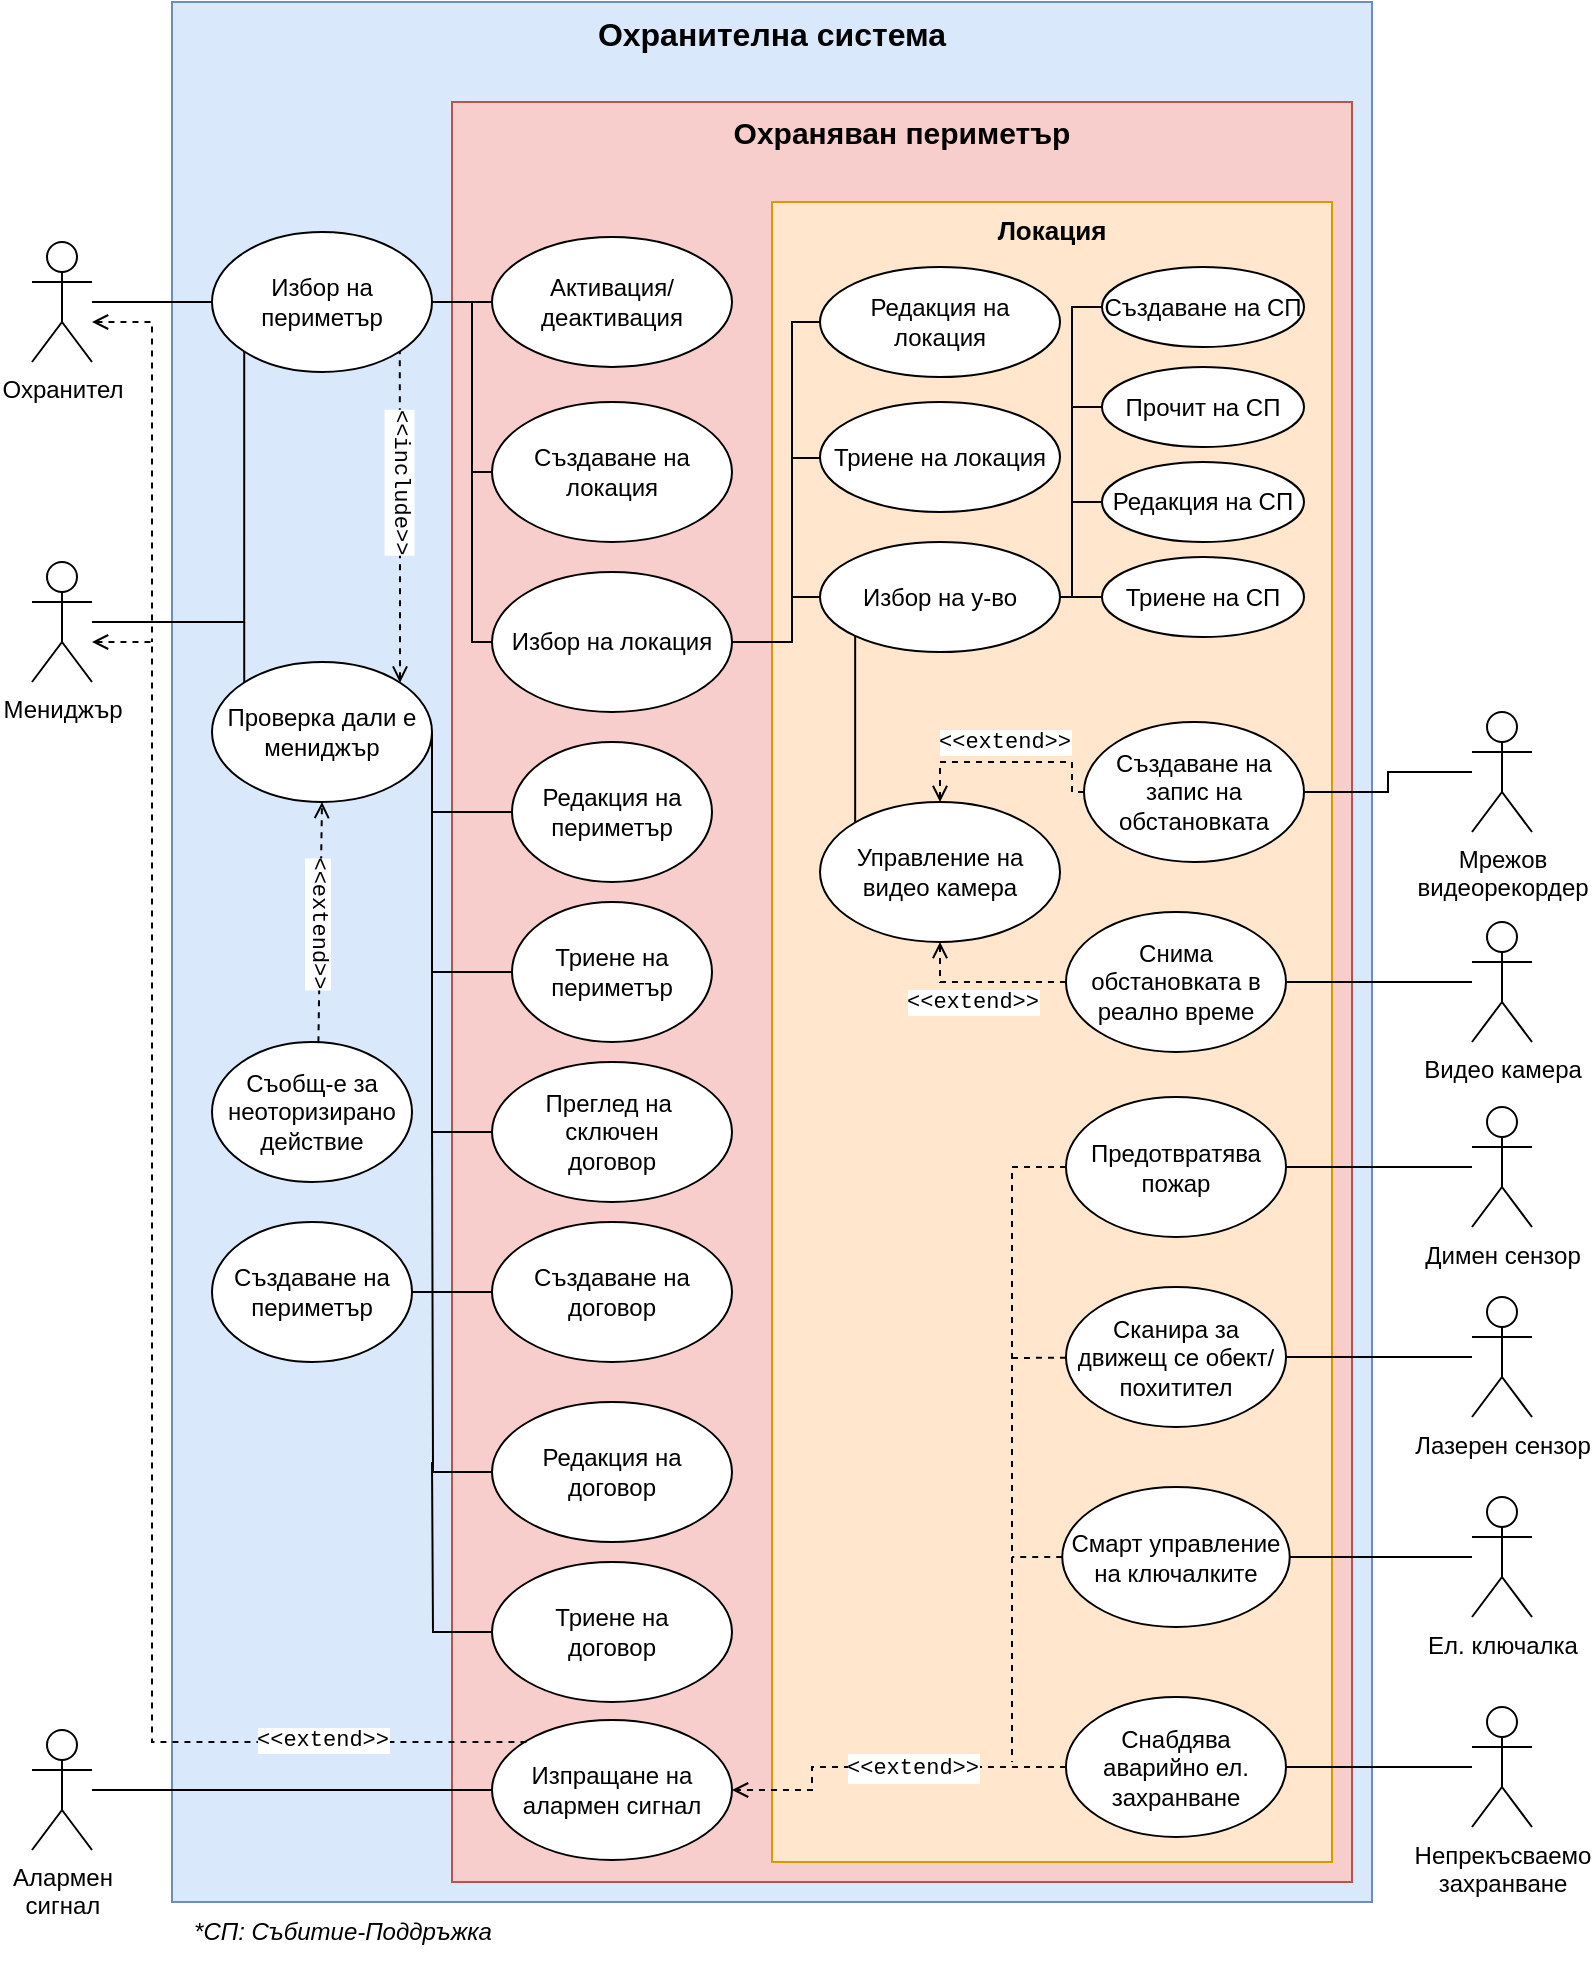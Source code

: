 <mxfile version="24.0.0" type="device">
  <diagram name="Page-1" id="30MqnBOIeB0xsz5yenpp">
    <mxGraphModel dx="565" dy="321" grid="1" gridSize="10" guides="1" tooltips="1" connect="1" arrows="1" fold="1" page="1" pageScale="1" pageWidth="827" pageHeight="1169" math="0" shadow="0">
      <root>
        <mxCell id="0" />
        <mxCell id="1" parent="0" />
        <mxCell id="JSNbP3Fe5mPufIV70ukt-9" value="Охранителна система" style="whiteSpace=wrap;html=1;verticalAlign=top;fillColor=#dae8fc;fillStyle=solid;fontStyle=1;fontSize=16;strokeColor=#6c8ebf;" parent="1" vertex="1">
          <mxGeometry x="90" y="240" width="600" height="950" as="geometry" />
        </mxCell>
        <mxCell id="JSNbP3Fe5mPufIV70ukt-3" style="edgeStyle=orthogonalEdgeStyle;rounded=0;orthogonalLoop=1;jettySize=auto;html=1;entryX=0;entryY=0.5;entryDx=0;entryDy=0;endArrow=none;endFill=0;" parent="1" source="JSNbP3Fe5mPufIV70ukt-1" target="JSNbP3Fe5mPufIV70ukt-2" edge="1">
          <mxGeometry relative="1" as="geometry" />
        </mxCell>
        <mxCell id="0wCp3PdVz0FUq_Zvzqtl-45" style="edgeStyle=orthogonalEdgeStyle;rounded=0;orthogonalLoop=1;jettySize=auto;html=1;endArrow=none;endFill=0;dashed=1;startArrow=open;startFill=0;" parent="1" source="JSNbP3Fe5mPufIV70ukt-1" edge="1">
          <mxGeometry relative="1" as="geometry">
            <mxPoint x="80" y="560" as="targetPoint" />
            <Array as="points">
              <mxPoint x="80" y="400" />
              <mxPoint x="80" y="550" />
            </Array>
          </mxGeometry>
        </mxCell>
        <mxCell id="JSNbP3Fe5mPufIV70ukt-1" value="Охранител" style="shape=umlActor;verticalLabelPosition=bottom;verticalAlign=top;html=1;outlineConnect=0;" parent="1" vertex="1">
          <mxGeometry x="20" y="360" width="30" height="60" as="geometry" />
        </mxCell>
        <mxCell id="JSNbP3Fe5mPufIV70ukt-2" value="Избор на периметър" style="ellipse;whiteSpace=wrap;html=1;" parent="1" vertex="1">
          <mxGeometry x="110" y="355" width="110" height="70" as="geometry" />
        </mxCell>
        <mxCell id="JSNbP3Fe5mPufIV70ukt-10" value="Видео камера" style="shape=umlActor;verticalLabelPosition=bottom;verticalAlign=top;html=1;outlineConnect=0;" parent="1" vertex="1">
          <mxGeometry x="740" y="700" width="30" height="60" as="geometry" />
        </mxCell>
        <mxCell id="JSNbP3Fe5mPufIV70ukt-13" value="Димен сензор" style="shape=umlActor;verticalLabelPosition=bottom;verticalAlign=top;html=1;outlineConnect=0;" parent="1" vertex="1">
          <mxGeometry x="740" y="792.5" width="30" height="60" as="geometry" />
        </mxCell>
        <mxCell id="JSNbP3Fe5mPufIV70ukt-14" value="Лазерен сензор" style="shape=umlActor;verticalLabelPosition=bottom;verticalAlign=top;html=1;outlineConnect=0;" parent="1" vertex="1">
          <mxGeometry x="740" y="887.5" width="30" height="60" as="geometry" />
        </mxCell>
        <mxCell id="0wCp3PdVz0FUq_Zvzqtl-89" style="edgeStyle=orthogonalEdgeStyle;rounded=0;orthogonalLoop=1;jettySize=auto;html=1;entryX=0;entryY=1;entryDx=0;entryDy=0;endArrow=none;endFill=0;" parent="1" source="JSNbP3Fe5mPufIV70ukt-17" target="JSNbP3Fe5mPufIV70ukt-2" edge="1">
          <mxGeometry relative="1" as="geometry">
            <mxPoint x="60" y="540" as="sourcePoint" />
          </mxGeometry>
        </mxCell>
        <mxCell id="JSNbP3Fe5mPufIV70ukt-17" value="Мениджър" style="shape=umlActor;verticalLabelPosition=bottom;verticalAlign=top;html=1;outlineConnect=0;" parent="1" vertex="1">
          <mxGeometry x="20" y="520" width="30" height="60" as="geometry" />
        </mxCell>
        <mxCell id="0wCp3PdVz0FUq_Zvzqtl-5" value="Охраняван периметър" style="whiteSpace=wrap;html=1;verticalAlign=top;fontStyle=1;fontSize=15;fillColor=#f8cecc;strokeColor=#b85450;" parent="1" vertex="1">
          <mxGeometry x="230" y="290" width="450" height="890" as="geometry" />
        </mxCell>
        <mxCell id="0wCp3PdVz0FUq_Zvzqtl-33" value="Локация" style="whiteSpace=wrap;html=1;fillColor=#ffe6cc;strokeColor=#d79b00;fontStyle=1;fontSize=13;verticalAlign=top;" parent="1" vertex="1">
          <mxGeometry x="390" y="340" width="280" height="830" as="geometry" />
        </mxCell>
        <mxCell id="0wCp3PdVz0FUq_Zvzqtl-35" style="edgeStyle=orthogonalEdgeStyle;rounded=0;orthogonalLoop=1;jettySize=auto;html=1;entryX=0.5;entryY=1;entryDx=0;entryDy=0;dashed=1;exitX=0;exitY=0.5;exitDx=0;exitDy=0;endArrow=open;endFill=0;" parent="1" source="0wCp3PdVz0FUq_Zvzqtl-7" target="0wCp3PdVz0FUq_Zvzqtl-32" edge="1">
          <mxGeometry relative="1" as="geometry" />
        </mxCell>
        <mxCell id="0wCp3PdVz0FUq_Zvzqtl-53" value="&amp;lt;&amp;lt;extend&amp;gt;&amp;gt;" style="edgeLabel;html=1;align=center;verticalAlign=middle;resizable=0;points=[];fontFamily=Courier New;" parent="0wCp3PdVz0FUq_Zvzqtl-35" vertex="1" connectable="0">
          <mxGeometry x="0.03" y="1" relative="1" as="geometry">
            <mxPoint x="-5" y="9" as="offset" />
          </mxGeometry>
        </mxCell>
        <mxCell id="0wCp3PdVz0FUq_Zvzqtl-7" value="Снима обстановката в реално време" style="ellipse;whiteSpace=wrap;html=1;" parent="1" vertex="1">
          <mxGeometry x="536.99" y="695" width="110" height="70" as="geometry" />
        </mxCell>
        <mxCell id="0wCp3PdVz0FUq_Zvzqtl-34" style="rounded=0;orthogonalLoop=1;jettySize=auto;html=1;entryX=0.5;entryY=0;entryDx=0;entryDy=0;dashed=1;endArrow=open;endFill=0;edgeStyle=orthogonalEdgeStyle;" parent="1" source="0wCp3PdVz0FUq_Zvzqtl-11" target="0wCp3PdVz0FUq_Zvzqtl-32" edge="1">
          <mxGeometry relative="1" as="geometry">
            <Array as="points">
              <mxPoint x="540" y="635" />
              <mxPoint x="540" y="620" />
              <mxPoint x="474" y="620" />
            </Array>
          </mxGeometry>
        </mxCell>
        <mxCell id="0wCp3PdVz0FUq_Zvzqtl-51" value="&amp;lt;&amp;lt;extend&amp;gt;&amp;gt;" style="edgeLabel;html=1;align=center;verticalAlign=middle;resizable=0;points=[];fontFamily=Courier New;" parent="0wCp3PdVz0FUq_Zvzqtl-34" vertex="1" connectable="0">
          <mxGeometry x="0.116" y="-1" relative="1" as="geometry">
            <mxPoint x="4" y="-9" as="offset" />
          </mxGeometry>
        </mxCell>
        <mxCell id="0wCp3PdVz0FUq_Zvzqtl-11" value="Създаване на запис на обстановката" style="ellipse;whiteSpace=wrap;html=1;" parent="1" vertex="1">
          <mxGeometry x="546" y="600" width="110" height="70" as="geometry" />
        </mxCell>
        <mxCell id="0wCp3PdVz0FUq_Zvzqtl-21" style="edgeStyle=orthogonalEdgeStyle;rounded=0;orthogonalLoop=1;jettySize=auto;html=1;entryX=1;entryY=0.5;entryDx=0;entryDy=0;endArrow=none;endFill=0;" parent="1" source="0wCp3PdVz0FUq_Zvzqtl-12" target="0wCp3PdVz0FUq_Zvzqtl-11" edge="1">
          <mxGeometry relative="1" as="geometry" />
        </mxCell>
        <mxCell id="0wCp3PdVz0FUq_Zvzqtl-12" value="Мрежов&lt;div&gt;&lt;span style=&quot;background-color: initial;&quot;&gt;видеорекордер&lt;/span&gt;&lt;/div&gt;" style="shape=umlActor;verticalLabelPosition=bottom;verticalAlign=top;html=1;outlineConnect=0;" parent="1" vertex="1">
          <mxGeometry x="740" y="595" width="30" height="60" as="geometry" />
        </mxCell>
        <mxCell id="0wCp3PdVz0FUq_Zvzqtl-42" style="rounded=0;orthogonalLoop=1;jettySize=auto;html=1;entryX=0;entryY=0.5;entryDx=0;entryDy=0;endArrow=none;endFill=0;" parent="1" source="0wCp3PdVz0FUq_Zvzqtl-14" target="0wCp3PdVz0FUq_Zvzqtl-38" edge="1">
          <mxGeometry relative="1" as="geometry" />
        </mxCell>
        <mxCell id="0wCp3PdVz0FUq_Zvzqtl-14" value="Алармен&lt;div&gt;сигнал&lt;/div&gt;" style="shape=umlActor;verticalLabelPosition=bottom;verticalAlign=top;html=1;outlineConnect=0;" parent="1" vertex="1">
          <mxGeometry x="20" y="1104" width="30" height="60" as="geometry" />
        </mxCell>
        <mxCell id="0wCp3PdVz0FUq_Zvzqtl-41" style="edgeStyle=orthogonalEdgeStyle;rounded=0;orthogonalLoop=1;jettySize=auto;html=1;endArrow=none;endFill=0;dashed=1;" parent="1" source="0wCp3PdVz0FUq_Zvzqtl-15" edge="1">
          <mxGeometry relative="1" as="geometry">
            <mxPoint x="510" y="1120" as="targetPoint" />
            <Array as="points">
              <mxPoint x="510" y="823" />
              <mxPoint x="510" y="1120" />
            </Array>
          </mxGeometry>
        </mxCell>
        <mxCell id="0wCp3PdVz0FUq_Zvzqtl-15" value="Предотвратява пожар" style="ellipse;whiteSpace=wrap;html=1;" parent="1" vertex="1">
          <mxGeometry x="537" y="787.5" width="110" height="70" as="geometry" />
        </mxCell>
        <mxCell id="0wCp3PdVz0FUq_Zvzqtl-54" style="rounded=0;orthogonalLoop=1;jettySize=auto;html=1;dashed=1;endArrow=none;endFill=0;" parent="1" source="0wCp3PdVz0FUq_Zvzqtl-16" edge="1">
          <mxGeometry relative="1" as="geometry">
            <mxPoint x="510" y="918" as="targetPoint" />
          </mxGeometry>
        </mxCell>
        <mxCell id="0wCp3PdVz0FUq_Zvzqtl-16" value="Сканира за движещ се обект/ похитител" style="ellipse;whiteSpace=wrap;html=1;" parent="1" vertex="1">
          <mxGeometry x="537" y="882.5" width="110" height="70" as="geometry" />
        </mxCell>
        <mxCell id="0wCp3PdVz0FUq_Zvzqtl-26" style="edgeStyle=orthogonalEdgeStyle;rounded=0;orthogonalLoop=1;jettySize=auto;html=1;entryX=1;entryY=0.5;entryDx=0;entryDy=0;endArrow=none;endFill=0;" parent="1" source="0wCp3PdVz0FUq_Zvzqtl-17" target="0wCp3PdVz0FUq_Zvzqtl-25" edge="1">
          <mxGeometry relative="1" as="geometry" />
        </mxCell>
        <mxCell id="0wCp3PdVz0FUq_Zvzqtl-17" value="Ел. ключалка" style="shape=umlActor;verticalLabelPosition=bottom;verticalAlign=top;html=1;outlineConnect=0;" parent="1" vertex="1">
          <mxGeometry x="740" y="987.5" width="30" height="60" as="geometry" />
        </mxCell>
        <mxCell id="0wCp3PdVz0FUq_Zvzqtl-28" style="edgeStyle=orthogonalEdgeStyle;rounded=0;orthogonalLoop=1;jettySize=auto;html=1;entryX=1;entryY=0.5;entryDx=0;entryDy=0;endArrow=none;endFill=0;" parent="1" source="0wCp3PdVz0FUq_Zvzqtl-18" target="0wCp3PdVz0FUq_Zvzqtl-27" edge="1">
          <mxGeometry relative="1" as="geometry" />
        </mxCell>
        <mxCell id="0wCp3PdVz0FUq_Zvzqtl-18" value="Непрекъсваемо&lt;div&gt;захранване&lt;/div&gt;" style="shape=umlActor;verticalLabelPosition=bottom;verticalAlign=top;html=1;outlineConnect=0;" parent="1" vertex="1">
          <mxGeometry x="740" y="1092.5" width="30" height="60" as="geometry" />
        </mxCell>
        <mxCell id="0wCp3PdVz0FUq_Zvzqtl-22" style="edgeStyle=orthogonalEdgeStyle;rounded=0;orthogonalLoop=1;jettySize=auto;html=1;entryX=1;entryY=0.5;entryDx=0;entryDy=0;endArrow=none;endFill=0;" parent="1" source="JSNbP3Fe5mPufIV70ukt-10" target="0wCp3PdVz0FUq_Zvzqtl-7" edge="1">
          <mxGeometry relative="1" as="geometry" />
        </mxCell>
        <mxCell id="0wCp3PdVz0FUq_Zvzqtl-23" style="edgeStyle=orthogonalEdgeStyle;rounded=0;orthogonalLoop=1;jettySize=auto;html=1;entryX=1;entryY=0.5;entryDx=0;entryDy=0;endArrow=none;endFill=0;" parent="1" source="JSNbP3Fe5mPufIV70ukt-13" target="0wCp3PdVz0FUq_Zvzqtl-15" edge="1">
          <mxGeometry relative="1" as="geometry" />
        </mxCell>
        <mxCell id="0wCp3PdVz0FUq_Zvzqtl-24" style="edgeStyle=orthogonalEdgeStyle;rounded=0;orthogonalLoop=1;jettySize=auto;html=1;entryX=1;entryY=0.5;entryDx=0;entryDy=0;endArrow=none;endFill=0;" parent="1" source="JSNbP3Fe5mPufIV70ukt-14" target="0wCp3PdVz0FUq_Zvzqtl-16" edge="1">
          <mxGeometry relative="1" as="geometry" />
        </mxCell>
        <mxCell id="bIoCzkpZnjTmYwP94v8l-1" style="edgeStyle=orthogonalEdgeStyle;rounded=0;orthogonalLoop=1;jettySize=auto;html=1;endArrow=none;endFill=0;dashed=1;" parent="1" source="0wCp3PdVz0FUq_Zvzqtl-25" edge="1">
          <mxGeometry relative="1" as="geometry">
            <mxPoint x="510" y="1017.5" as="targetPoint" />
          </mxGeometry>
        </mxCell>
        <mxCell id="0wCp3PdVz0FUq_Zvzqtl-25" value="Смарт управление на ключалките" style="ellipse;whiteSpace=wrap;html=1;" parent="1" vertex="1">
          <mxGeometry x="535.12" y="982.5" width="113.75" height="70" as="geometry" />
        </mxCell>
        <mxCell id="0wCp3PdVz0FUq_Zvzqtl-113" style="edgeStyle=orthogonalEdgeStyle;rounded=0;orthogonalLoop=1;jettySize=auto;html=1;entryX=1;entryY=0.5;entryDx=0;entryDy=0;dashed=1;endArrow=open;endFill=0;" parent="1" source="0wCp3PdVz0FUq_Zvzqtl-27" target="0wCp3PdVz0FUq_Zvzqtl-38" edge="1">
          <mxGeometry relative="1" as="geometry">
            <Array as="points">
              <mxPoint x="410" y="1123" />
              <mxPoint x="410" y="1134" />
            </Array>
          </mxGeometry>
        </mxCell>
        <mxCell id="0wCp3PdVz0FUq_Zvzqtl-116" value="&lt;font face=&quot;Courier New&quot;&gt;&amp;lt;&amp;lt;extend&amp;gt;&amp;gt;&lt;/font&gt;" style="edgeLabel;html=1;align=center;verticalAlign=middle;resizable=0;points=[];" parent="0wCp3PdVz0FUq_Zvzqtl-113" vertex="1" connectable="0">
          <mxGeometry x="-0.213" relative="1" as="geometry">
            <mxPoint x="-7" as="offset" />
          </mxGeometry>
        </mxCell>
        <mxCell id="0wCp3PdVz0FUq_Zvzqtl-27" value="&lt;span style=&quot;background-color: initial;&quot;&gt;Снабдява&lt;/span&gt;&lt;div&gt;&lt;span style=&quot;background-color: initial;&quot;&gt;аварийно ел. захранване&lt;/span&gt;&lt;/div&gt;" style="ellipse;whiteSpace=wrap;html=1;" parent="1" vertex="1">
          <mxGeometry x="536.99" y="1087.5" width="110" height="70" as="geometry" />
        </mxCell>
        <mxCell id="0wCp3PdVz0FUq_Zvzqtl-61" style="rounded=0;orthogonalLoop=1;jettySize=auto;html=1;endArrow=none;endFill=0;edgeStyle=orthogonalEdgeStyle;" parent="1" source="0wCp3PdVz0FUq_Zvzqtl-30" edge="1">
          <mxGeometry relative="1" as="geometry">
            <mxPoint x="240" y="390" as="targetPoint" />
            <Array as="points">
              <mxPoint x="240" y="475" />
            </Array>
          </mxGeometry>
        </mxCell>
        <mxCell id="0wCp3PdVz0FUq_Zvzqtl-30" value="Създаване на локация" style="ellipse;whiteSpace=wrap;html=1;" parent="1" vertex="1">
          <mxGeometry x="250" y="440" width="120" height="70" as="geometry" />
        </mxCell>
        <mxCell id="0wCp3PdVz0FUq_Zvzqtl-32" value="Управление на видео камера" style="ellipse;whiteSpace=wrap;html=1;" parent="1" vertex="1">
          <mxGeometry x="414" y="640" width="120" height="70" as="geometry" />
        </mxCell>
        <mxCell id="0wCp3PdVz0FUq_Zvzqtl-38" value="Изпращане на алармен сигнал" style="ellipse;whiteSpace=wrap;html=1;" parent="1" vertex="1">
          <mxGeometry x="250" y="1099" width="120" height="70" as="geometry" />
        </mxCell>
        <mxCell id="0wCp3PdVz0FUq_Zvzqtl-44" style="edgeStyle=orthogonalEdgeStyle;rounded=0;orthogonalLoop=1;jettySize=auto;html=1;entryX=0;entryY=0;entryDx=0;entryDy=0;dashed=1;endArrow=none;endFill=0;startArrow=open;startFill=0;" parent="1" source="JSNbP3Fe5mPufIV70ukt-17" target="0wCp3PdVz0FUq_Zvzqtl-38" edge="1">
          <mxGeometry relative="1" as="geometry">
            <Array as="points">
              <mxPoint x="80" y="560" />
              <mxPoint x="80" y="1110" />
              <mxPoint x="267" y="1110" />
            </Array>
          </mxGeometry>
        </mxCell>
        <mxCell id="0wCp3PdVz0FUq_Zvzqtl-49" value="&amp;lt;&amp;lt;extend&amp;gt;&amp;gt;" style="edgeLabel;html=1;align=center;verticalAlign=middle;resizable=0;points=[];fontFamily=Courier New;" parent="0wCp3PdVz0FUq_Zvzqtl-44" vertex="1" connectable="0">
          <mxGeometry x="0.65" relative="1" as="geometry">
            <mxPoint x="31" y="-1" as="offset" />
          </mxGeometry>
        </mxCell>
        <mxCell id="0wCp3PdVz0FUq_Zvzqtl-124" style="edgeStyle=orthogonalEdgeStyle;rounded=0;orthogonalLoop=1;jettySize=auto;html=1;entryX=0;entryY=0.5;entryDx=0;entryDy=0;endArrow=none;endFill=0;" parent="1" source="0wCp3PdVz0FUq_Zvzqtl-57" target="0wCp3PdVz0FUq_Zvzqtl-117" edge="1">
          <mxGeometry relative="1" as="geometry">
            <Array as="points">
              <mxPoint x="400" y="560" />
              <mxPoint x="400" y="537" />
            </Array>
          </mxGeometry>
        </mxCell>
        <mxCell id="0wCp3PdVz0FUq_Zvzqtl-125" style="edgeStyle=orthogonalEdgeStyle;rounded=0;orthogonalLoop=1;jettySize=auto;html=1;entryX=0;entryY=0.5;entryDx=0;entryDy=0;endArrow=none;endFill=0;" parent="1" source="0wCp3PdVz0FUq_Zvzqtl-57" target="0wCp3PdVz0FUq_Zvzqtl-56" edge="1">
          <mxGeometry relative="1" as="geometry">
            <Array as="points">
              <mxPoint x="400" y="560" />
              <mxPoint x="400" y="468" />
              <mxPoint x="414" y="468" />
            </Array>
          </mxGeometry>
        </mxCell>
        <mxCell id="0wCp3PdVz0FUq_Zvzqtl-126" style="edgeStyle=orthogonalEdgeStyle;rounded=0;orthogonalLoop=1;jettySize=auto;html=1;entryX=0;entryY=0.5;entryDx=0;entryDy=0;endArrow=none;endFill=0;" parent="1" source="0wCp3PdVz0FUq_Zvzqtl-57" target="0wCp3PdVz0FUq_Zvzqtl-55" edge="1">
          <mxGeometry relative="1" as="geometry">
            <Array as="points">
              <mxPoint x="400" y="560" />
              <mxPoint x="400" y="400" />
            </Array>
          </mxGeometry>
        </mxCell>
        <mxCell id="0wCp3PdVz0FUq_Zvzqtl-57" value="Избор на локация" style="ellipse;whiteSpace=wrap;html=1;" parent="1" vertex="1">
          <mxGeometry x="250" y="525" width="120" height="70" as="geometry" />
        </mxCell>
        <mxCell id="0wCp3PdVz0FUq_Zvzqtl-55" value="Редакция на локация" style="ellipse;whiteSpace=wrap;html=1;" parent="1" vertex="1">
          <mxGeometry x="414" y="372.5" width="120" height="55" as="geometry" />
        </mxCell>
        <mxCell id="0wCp3PdVz0FUq_Zvzqtl-56" value="Триене на локация" style="ellipse;whiteSpace=wrap;html=1;" parent="1" vertex="1">
          <mxGeometry x="414" y="440" width="120" height="55" as="geometry" />
        </mxCell>
        <mxCell id="0wCp3PdVz0FUq_Zvzqtl-58" value="Активация/деактивация" style="ellipse;whiteSpace=wrap;html=1;" parent="1" vertex="1">
          <mxGeometry x="250" y="357.5" width="120" height="65" as="geometry" />
        </mxCell>
        <mxCell id="0wCp3PdVz0FUq_Zvzqtl-59" style="edgeStyle=orthogonalEdgeStyle;rounded=0;orthogonalLoop=1;jettySize=auto;html=1;exitX=1;exitY=0.5;exitDx=0;exitDy=0;entryX=0;entryY=0.5;entryDx=0;entryDy=0;endArrow=none;endFill=0;" parent="1" source="JSNbP3Fe5mPufIV70ukt-2" target="0wCp3PdVz0FUq_Zvzqtl-58" edge="1">
          <mxGeometry relative="1" as="geometry" />
        </mxCell>
        <mxCell id="0wCp3PdVz0FUq_Zvzqtl-64" style="edgeStyle=orthogonalEdgeStyle;rounded=0;orthogonalLoop=1;jettySize=auto;html=1;entryX=0;entryY=0.5;entryDx=0;entryDy=0;endArrow=none;endFill=0;" parent="1" source="JSNbP3Fe5mPufIV70ukt-2" target="0wCp3PdVz0FUq_Zvzqtl-57" edge="1">
          <mxGeometry relative="1" as="geometry">
            <Array as="points">
              <mxPoint x="240" y="390" />
              <mxPoint x="240" y="560" />
            </Array>
          </mxGeometry>
        </mxCell>
        <mxCell id="0wCp3PdVz0FUq_Zvzqtl-68" value="Преглед на&amp;nbsp;&lt;div&gt;сключен&lt;div&gt;договор&lt;/div&gt;&lt;/div&gt;" style="ellipse;whiteSpace=wrap;html=1;" parent="1" vertex="1">
          <mxGeometry x="250" y="770" width="120" height="70" as="geometry" />
        </mxCell>
        <mxCell id="0wCp3PdVz0FUq_Zvzqtl-92" style="edgeStyle=orthogonalEdgeStyle;rounded=0;orthogonalLoop=1;jettySize=auto;html=1;entryX=1;entryY=1;entryDx=0;entryDy=0;dashed=1;endArrow=none;endFill=0;startArrow=open;startFill=0;" parent="1" source="0wCp3PdVz0FUq_Zvzqtl-91" target="JSNbP3Fe5mPufIV70ukt-2" edge="1">
          <mxGeometry relative="1" as="geometry">
            <Array as="points">
              <mxPoint x="204" y="530" />
              <mxPoint x="204" y="530" />
            </Array>
          </mxGeometry>
        </mxCell>
        <mxCell id="0wCp3PdVz0FUq_Zvzqtl-93" value="&lt;font face=&quot;Courier New&quot;&gt;&amp;lt;&amp;lt;include&amp;gt;&amp;gt;&lt;/font&gt;" style="edgeLabel;html=1;align=center;verticalAlign=middle;resizable=0;points=[];rotation=90;" parent="0wCp3PdVz0FUq_Zvzqtl-92" vertex="1" connectable="0">
          <mxGeometry x="0.219" y="-1" relative="1" as="geometry">
            <mxPoint as="offset" />
          </mxGeometry>
        </mxCell>
        <mxCell id="0wCp3PdVz0FUq_Zvzqtl-106" style="edgeStyle=orthogonalEdgeStyle;rounded=0;orthogonalLoop=1;jettySize=auto;html=1;entryX=0;entryY=0.5;entryDx=0;entryDy=0;endArrow=none;endFill=0;" parent="1" source="0wCp3PdVz0FUq_Zvzqtl-91" target="0wCp3PdVz0FUq_Zvzqtl-68" edge="1">
          <mxGeometry relative="1" as="geometry">
            <Array as="points">
              <mxPoint x="220" y="805" />
            </Array>
          </mxGeometry>
        </mxCell>
        <mxCell id="0wCp3PdVz0FUq_Zvzqtl-127" style="edgeStyle=orthogonalEdgeStyle;rounded=0;orthogonalLoop=1;jettySize=auto;html=1;entryX=0;entryY=0.5;entryDx=0;entryDy=0;endArrow=none;endFill=0;" parent="1" source="0wCp3PdVz0FUq_Zvzqtl-91" target="0wCp3PdVz0FUq_Zvzqtl-100" edge="1">
          <mxGeometry relative="1" as="geometry">
            <Array as="points">
              <mxPoint x="220" y="645" />
            </Array>
          </mxGeometry>
        </mxCell>
        <mxCell id="0wCp3PdVz0FUq_Zvzqtl-128" style="edgeStyle=orthogonalEdgeStyle;rounded=0;orthogonalLoop=1;jettySize=auto;html=1;entryX=0;entryY=0.5;entryDx=0;entryDy=0;endArrow=none;endFill=0;" parent="1" source="0wCp3PdVz0FUq_Zvzqtl-91" target="0wCp3PdVz0FUq_Zvzqtl-101" edge="1">
          <mxGeometry relative="1" as="geometry">
            <Array as="points">
              <mxPoint x="220" y="725" />
            </Array>
          </mxGeometry>
        </mxCell>
        <mxCell id="c2wmYg6K014Xxf8hzjMq-3" style="edgeStyle=orthogonalEdgeStyle;rounded=0;orthogonalLoop=1;jettySize=auto;html=1;exitX=0;exitY=0;exitDx=0;exitDy=0;endArrow=none;endFill=0;" edge="1" parent="1" source="0wCp3PdVz0FUq_Zvzqtl-91">
          <mxGeometry relative="1" as="geometry">
            <mxPoint x="126.111" y="550" as="targetPoint" />
          </mxGeometry>
        </mxCell>
        <mxCell id="0wCp3PdVz0FUq_Zvzqtl-91" value="Проверка дали е мениджър" style="ellipse;whiteSpace=wrap;html=1;" parent="1" vertex="1">
          <mxGeometry x="110" y="570" width="110" height="70" as="geometry" />
        </mxCell>
        <mxCell id="0wCp3PdVz0FUq_Zvzqtl-96" style="rounded=0;orthogonalLoop=1;jettySize=auto;html=1;entryX=0.5;entryY=1;entryDx=0;entryDy=0;endArrow=open;endFill=0;dashed=1;exitX=0.532;exitY=0.002;exitDx=0;exitDy=0;exitPerimeter=0;" parent="1" source="0wCp3PdVz0FUq_Zvzqtl-95" target="0wCp3PdVz0FUq_Zvzqtl-91" edge="1">
          <mxGeometry relative="1" as="geometry" />
        </mxCell>
        <mxCell id="0wCp3PdVz0FUq_Zvzqtl-97" value="&amp;lt;&amp;lt;extend&amp;gt;&amp;gt;" style="edgeLabel;html=1;align=center;verticalAlign=middle;resizable=0;points=[];fontFamily=Courier New;rotation=90;" parent="0wCp3PdVz0FUq_Zvzqtl-96" vertex="1" connectable="0">
          <mxGeometry x="-0.229" y="1" relative="1" as="geometry">
            <mxPoint x="1" y="-14" as="offset" />
          </mxGeometry>
        </mxCell>
        <mxCell id="0wCp3PdVz0FUq_Zvzqtl-95" value="Съобщ-е за неоторизирано действие" style="ellipse;whiteSpace=wrap;html=1;" parent="1" vertex="1">
          <mxGeometry x="110" y="760" width="100" height="70" as="geometry" />
        </mxCell>
        <mxCell id="c2wmYg6K014Xxf8hzjMq-2" style="rounded=0;orthogonalLoop=1;jettySize=auto;html=1;endArrow=none;endFill=0;" edge="1" parent="1" source="0wCp3PdVz0FUq_Zvzqtl-99">
          <mxGeometry relative="1" as="geometry">
            <mxPoint x="220" y="885" as="targetPoint" />
          </mxGeometry>
        </mxCell>
        <mxCell id="0wCp3PdVz0FUq_Zvzqtl-99" value="Създаване на периметър" style="ellipse;whiteSpace=wrap;html=1;" parent="1" vertex="1">
          <mxGeometry x="110" y="850" width="100" height="70" as="geometry" />
        </mxCell>
        <mxCell id="0wCp3PdVz0FUq_Zvzqtl-100" value="Редакция на периметър" style="ellipse;whiteSpace=wrap;html=1;" parent="1" vertex="1">
          <mxGeometry x="260" y="610" width="100" height="70" as="geometry" />
        </mxCell>
        <mxCell id="0wCp3PdVz0FUq_Zvzqtl-101" value="Триене на периметър" style="ellipse;whiteSpace=wrap;html=1;" parent="1" vertex="1">
          <mxGeometry x="260" y="690" width="100" height="70" as="geometry" />
        </mxCell>
        <mxCell id="0wCp3PdVz0FUq_Zvzqtl-110" style="edgeStyle=orthogonalEdgeStyle;rounded=0;orthogonalLoop=1;jettySize=auto;html=1;exitX=0;exitY=0.5;exitDx=0;exitDy=0;endArrow=none;endFill=0;" parent="1" source="0wCp3PdVz0FUq_Zvzqtl-107" edge="1">
          <mxGeometry relative="1" as="geometry">
            <mxPoint x="220" y="884.667" as="targetPoint" />
          </mxGeometry>
        </mxCell>
        <mxCell id="0wCp3PdVz0FUq_Zvzqtl-107" value="Създаване на&lt;div&gt;&lt;div&gt;договор&lt;/div&gt;&lt;/div&gt;" style="ellipse;whiteSpace=wrap;html=1;" parent="1" vertex="1">
          <mxGeometry x="250" y="850" width="120" height="70" as="geometry" />
        </mxCell>
        <mxCell id="0wCp3PdVz0FUq_Zvzqtl-111" style="edgeStyle=orthogonalEdgeStyle;rounded=0;orthogonalLoop=1;jettySize=auto;html=1;endArrow=none;endFill=0;" parent="1" source="0wCp3PdVz0FUq_Zvzqtl-108" edge="1">
          <mxGeometry relative="1" as="geometry">
            <mxPoint x="220" y="800" as="targetPoint" />
          </mxGeometry>
        </mxCell>
        <mxCell id="0wCp3PdVz0FUq_Zvzqtl-108" value="Редакция на&lt;div&gt;&lt;div&gt;договор&lt;/div&gt;&lt;/div&gt;" style="ellipse;whiteSpace=wrap;html=1;" parent="1" vertex="1">
          <mxGeometry x="250" y="940" width="120" height="70" as="geometry" />
        </mxCell>
        <mxCell id="c2wmYg6K014Xxf8hzjMq-5" style="edgeStyle=orthogonalEdgeStyle;rounded=0;orthogonalLoop=1;jettySize=auto;html=1;endArrow=none;endFill=0;" edge="1" parent="1" source="0wCp3PdVz0FUq_Zvzqtl-109">
          <mxGeometry relative="1" as="geometry">
            <mxPoint x="220" y="970" as="targetPoint" />
          </mxGeometry>
        </mxCell>
        <mxCell id="0wCp3PdVz0FUq_Zvzqtl-109" value="Триене на&lt;div&gt;&lt;div&gt;договор&lt;/div&gt;&lt;/div&gt;" style="ellipse;whiteSpace=wrap;html=1;" parent="1" vertex="1">
          <mxGeometry x="250" y="1020" width="120" height="70" as="geometry" />
        </mxCell>
        <mxCell id="0wCp3PdVz0FUq_Zvzqtl-123" style="edgeStyle=orthogonalEdgeStyle;rounded=0;orthogonalLoop=1;jettySize=auto;html=1;exitX=0;exitY=1;exitDx=0;exitDy=0;entryX=0;entryY=0;entryDx=0;entryDy=0;endArrow=none;endFill=0;" parent="1" source="0wCp3PdVz0FUq_Zvzqtl-117" target="0wCp3PdVz0FUq_Zvzqtl-32" edge="1">
          <mxGeometry relative="1" as="geometry" />
        </mxCell>
        <mxCell id="HhWppDRzNJwPRvlLbozk-1" style="edgeStyle=orthogonalEdgeStyle;rounded=0;orthogonalLoop=1;jettySize=auto;html=1;entryX=0;entryY=0.5;entryDx=0;entryDy=0;endArrow=none;endFill=0;" parent="1" source="0wCp3PdVz0FUq_Zvzqtl-117" target="0wCp3PdVz0FUq_Zvzqtl-119" edge="1">
          <mxGeometry relative="1" as="geometry">
            <Array as="points">
              <mxPoint x="540" y="538" />
              <mxPoint x="540" y="393" />
            </Array>
          </mxGeometry>
        </mxCell>
        <mxCell id="HhWppDRzNJwPRvlLbozk-2" style="edgeStyle=orthogonalEdgeStyle;rounded=0;orthogonalLoop=1;jettySize=auto;html=1;entryX=0;entryY=0.5;entryDx=0;entryDy=0;endArrow=none;endFill=0;" parent="1" source="0wCp3PdVz0FUq_Zvzqtl-117" target="0wCp3PdVz0FUq_Zvzqtl-131" edge="1">
          <mxGeometry relative="1" as="geometry">
            <Array as="points">
              <mxPoint x="540" y="538" />
              <mxPoint x="540" y="443" />
            </Array>
          </mxGeometry>
        </mxCell>
        <mxCell id="HhWppDRzNJwPRvlLbozk-3" style="edgeStyle=orthogonalEdgeStyle;rounded=0;orthogonalLoop=1;jettySize=auto;html=1;entryX=0;entryY=0.5;entryDx=0;entryDy=0;endArrow=none;endFill=0;" parent="1" source="0wCp3PdVz0FUq_Zvzqtl-117" target="0wCp3PdVz0FUq_Zvzqtl-136" edge="1">
          <mxGeometry relative="1" as="geometry">
            <Array as="points">
              <mxPoint x="540" y="538" />
              <mxPoint x="540" y="490" />
            </Array>
          </mxGeometry>
        </mxCell>
        <mxCell id="HhWppDRzNJwPRvlLbozk-4" style="rounded=0;orthogonalLoop=1;jettySize=auto;html=1;entryX=0;entryY=0.5;entryDx=0;entryDy=0;endArrow=none;endFill=0;" parent="1" source="0wCp3PdVz0FUq_Zvzqtl-117" target="0wCp3PdVz0FUq_Zvzqtl-132" edge="1">
          <mxGeometry relative="1" as="geometry" />
        </mxCell>
        <mxCell id="0wCp3PdVz0FUq_Zvzqtl-117" value="Избор на у-во" style="ellipse;whiteSpace=wrap;html=1;" parent="1" vertex="1">
          <mxGeometry x="414" y="510" width="120" height="55" as="geometry" />
        </mxCell>
        <mxCell id="0wCp3PdVz0FUq_Zvzqtl-119" value="Създаване на СП" style="ellipse;whiteSpace=wrap;html=1;" parent="1" vertex="1">
          <mxGeometry x="555" y="372.5" width="101" height="40" as="geometry" />
        </mxCell>
        <mxCell id="0wCp3PdVz0FUq_Zvzqtl-130" value="*СП: Събитие-Поддръжка" style="text;html=1;align=center;verticalAlign=middle;resizable=0;points=[];autosize=1;strokeColor=none;fillColor=none;fontStyle=2" parent="1" vertex="1">
          <mxGeometry x="90" y="1190" width="170" height="30" as="geometry" />
        </mxCell>
        <mxCell id="0wCp3PdVz0FUq_Zvzqtl-131" value="Прочит на СП" style="ellipse;whiteSpace=wrap;html=1;" parent="1" vertex="1">
          <mxGeometry x="555" y="422.5" width="101" height="40" as="geometry" />
        </mxCell>
        <mxCell id="0wCp3PdVz0FUq_Zvzqtl-132" value="Триене на СП" style="ellipse;whiteSpace=wrap;html=1;" parent="1" vertex="1">
          <mxGeometry x="555" y="517.5" width="101" height="40" as="geometry" />
        </mxCell>
        <mxCell id="0wCp3PdVz0FUq_Zvzqtl-136" value="Редакция на СП" style="ellipse;whiteSpace=wrap;html=1;" parent="1" vertex="1">
          <mxGeometry x="555" y="470" width="101" height="40" as="geometry" />
        </mxCell>
      </root>
    </mxGraphModel>
  </diagram>
</mxfile>

